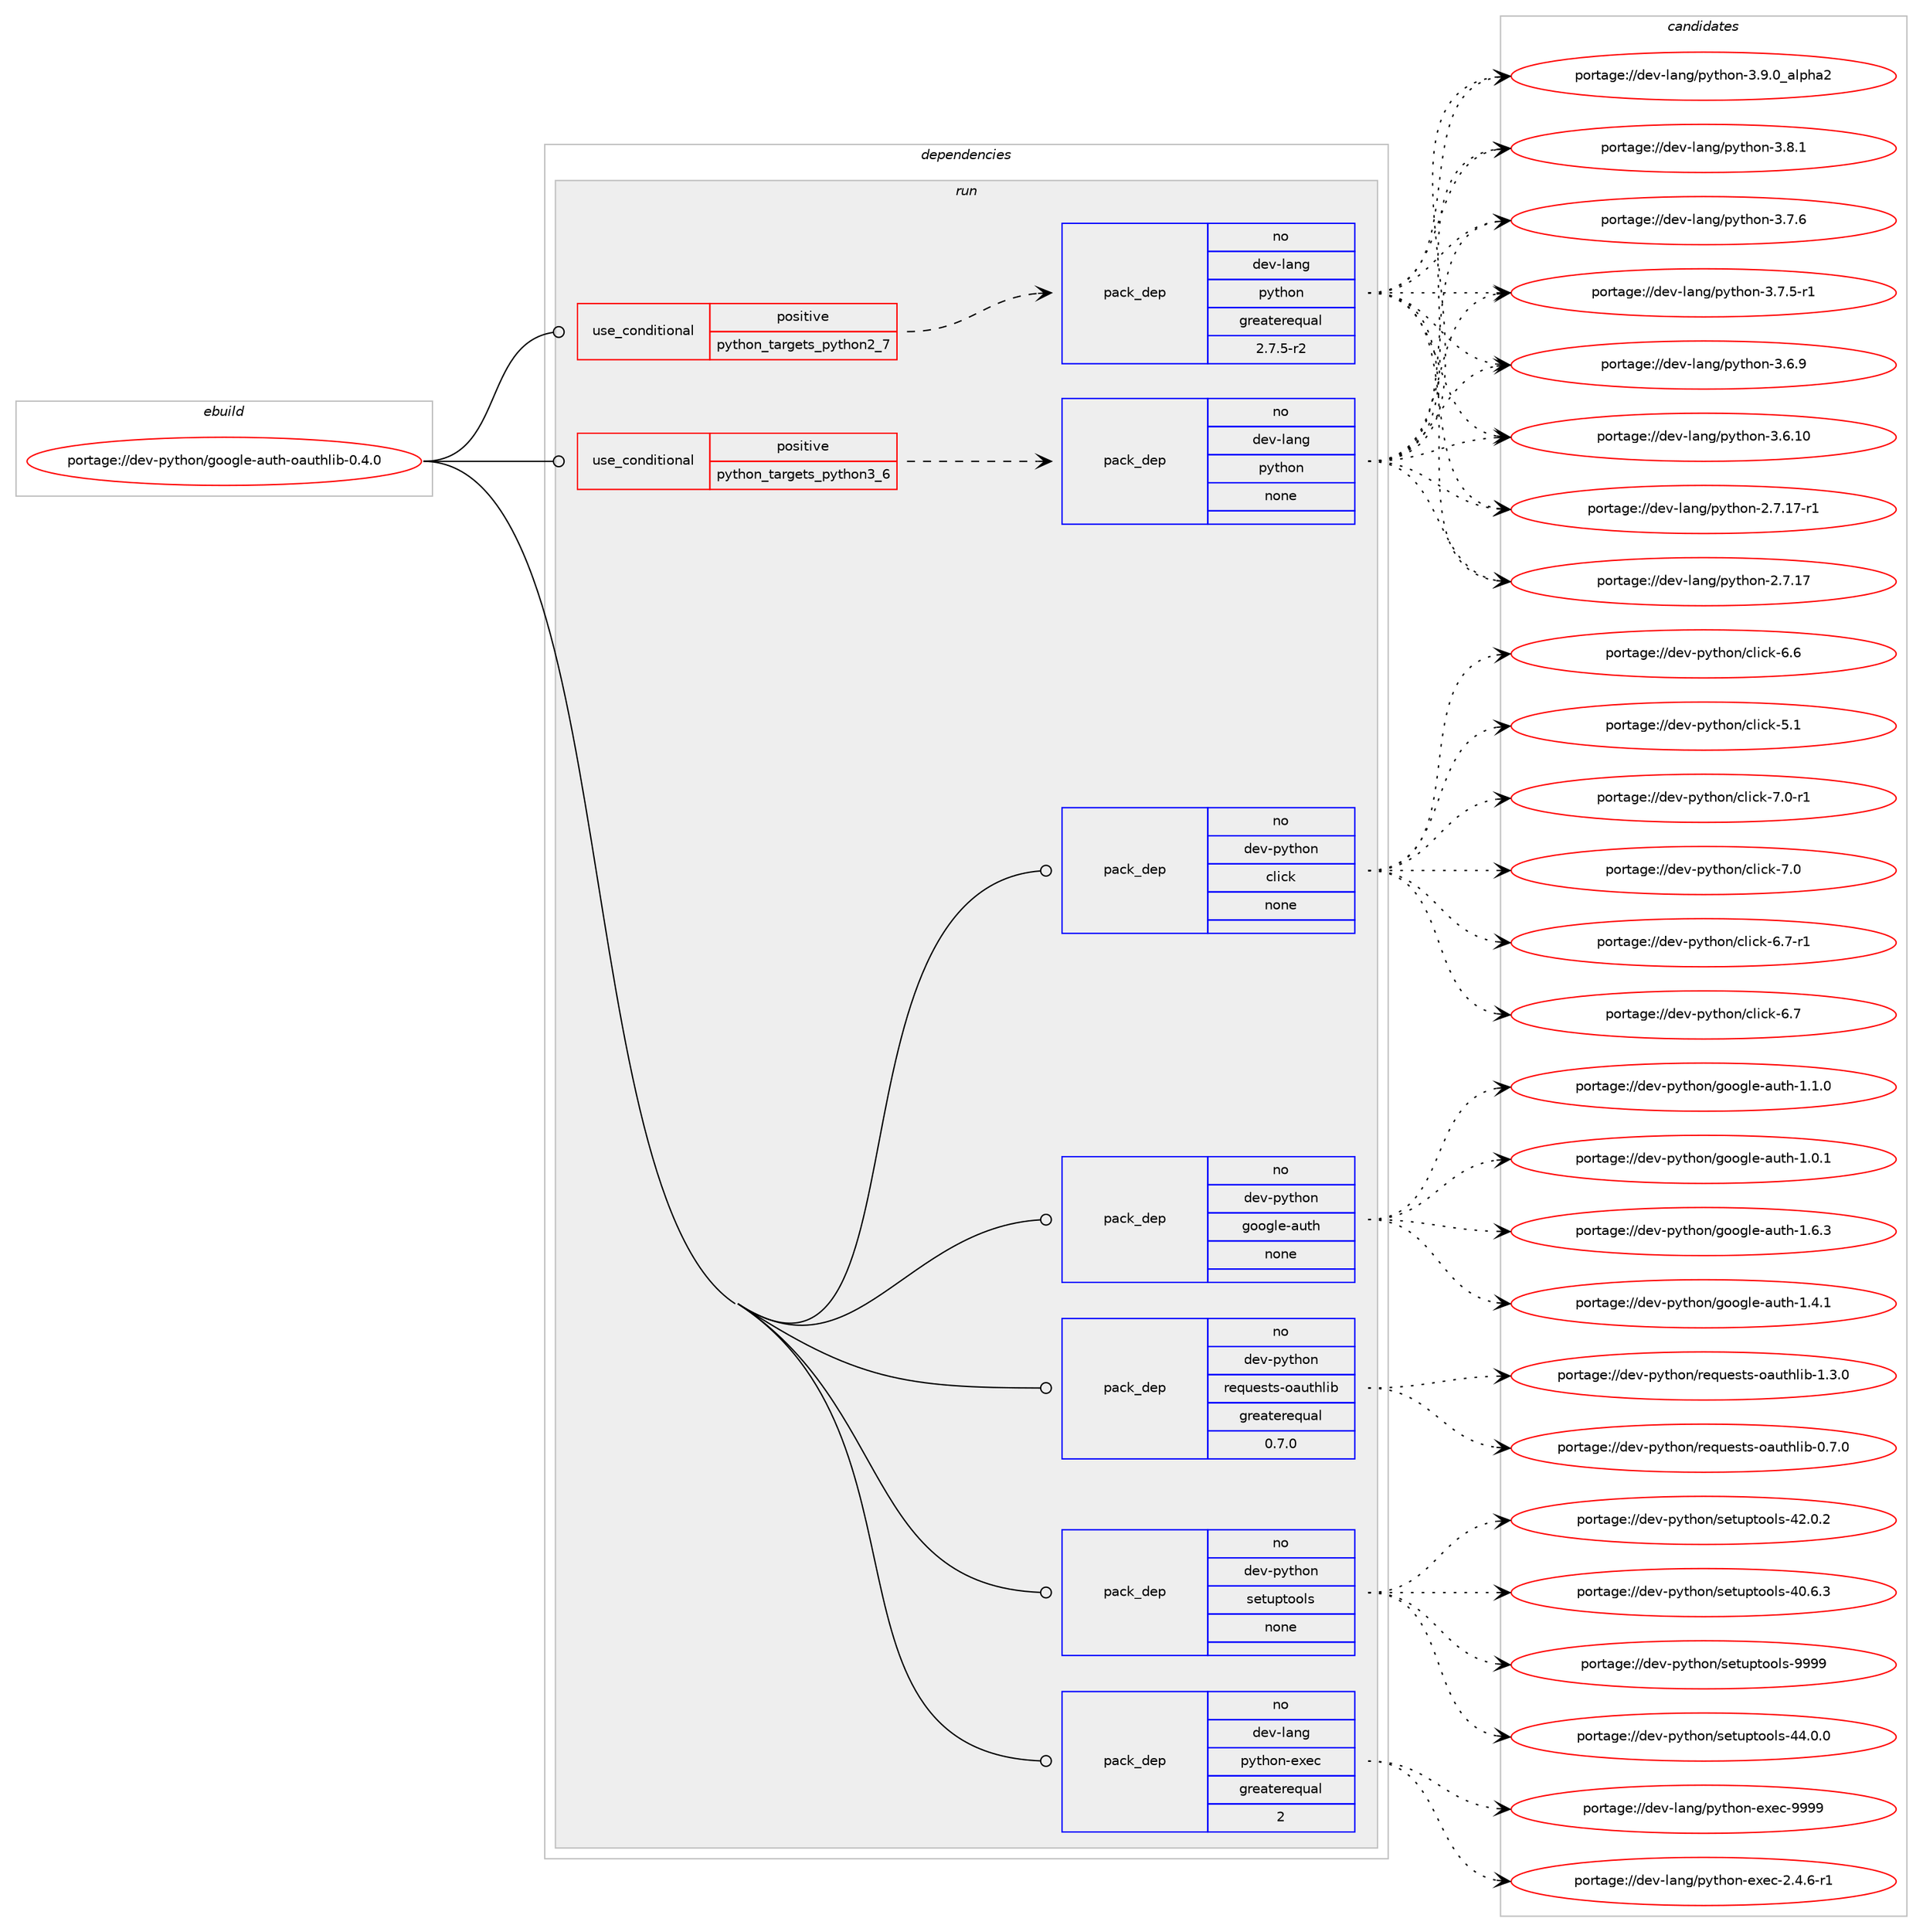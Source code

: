 digraph prolog {

# *************
# Graph options
# *************

newrank=true;
concentrate=true;
compound=true;
graph [rankdir=LR,fontname=Helvetica,fontsize=10,ranksep=1.5];#, ranksep=2.5, nodesep=0.2];
edge  [arrowhead=vee];
node  [fontname=Helvetica,fontsize=10];

# **********
# The ebuild
# **********

subgraph cluster_leftcol {
color=gray;
label=<<i>ebuild</i>>;
id [label="portage://dev-python/google-auth-oauthlib-0.4.0", color=red, width=4, href="../dev-python/google-auth-oauthlib-0.4.0.svg"];
}

# ****************
# The dependencies
# ****************

subgraph cluster_midcol {
color=gray;
label=<<i>dependencies</i>>;
subgraph cluster_compile {
fillcolor="#eeeeee";
style=filled;
label=<<i>compile</i>>;
}
subgraph cluster_compileandrun {
fillcolor="#eeeeee";
style=filled;
label=<<i>compile and run</i>>;
}
subgraph cluster_run {
fillcolor="#eeeeee";
style=filled;
label=<<i>run</i>>;
subgraph cond115200 {
dependency458251 [label=<<TABLE BORDER="0" CELLBORDER="1" CELLSPACING="0" CELLPADDING="4"><TR><TD ROWSPAN="3" CELLPADDING="10">use_conditional</TD></TR><TR><TD>positive</TD></TR><TR><TD>python_targets_python2_7</TD></TR></TABLE>>, shape=none, color=red];
subgraph pack338067 {
dependency458252 [label=<<TABLE BORDER="0" CELLBORDER="1" CELLSPACING="0" CELLPADDING="4" WIDTH="220"><TR><TD ROWSPAN="6" CELLPADDING="30">pack_dep</TD></TR><TR><TD WIDTH="110">no</TD></TR><TR><TD>dev-lang</TD></TR><TR><TD>python</TD></TR><TR><TD>greaterequal</TD></TR><TR><TD>2.7.5-r2</TD></TR></TABLE>>, shape=none, color=blue];
}
dependency458251:e -> dependency458252:w [weight=20,style="dashed",arrowhead="vee"];
}
id:e -> dependency458251:w [weight=20,style="solid",arrowhead="odot"];
subgraph cond115201 {
dependency458253 [label=<<TABLE BORDER="0" CELLBORDER="1" CELLSPACING="0" CELLPADDING="4"><TR><TD ROWSPAN="3" CELLPADDING="10">use_conditional</TD></TR><TR><TD>positive</TD></TR><TR><TD>python_targets_python3_6</TD></TR></TABLE>>, shape=none, color=red];
subgraph pack338068 {
dependency458254 [label=<<TABLE BORDER="0" CELLBORDER="1" CELLSPACING="0" CELLPADDING="4" WIDTH="220"><TR><TD ROWSPAN="6" CELLPADDING="30">pack_dep</TD></TR><TR><TD WIDTH="110">no</TD></TR><TR><TD>dev-lang</TD></TR><TR><TD>python</TD></TR><TR><TD>none</TD></TR><TR><TD></TD></TR></TABLE>>, shape=none, color=blue];
}
dependency458253:e -> dependency458254:w [weight=20,style="dashed",arrowhead="vee"];
}
id:e -> dependency458253:w [weight=20,style="solid",arrowhead="odot"];
subgraph pack338069 {
dependency458255 [label=<<TABLE BORDER="0" CELLBORDER="1" CELLSPACING="0" CELLPADDING="4" WIDTH="220"><TR><TD ROWSPAN="6" CELLPADDING="30">pack_dep</TD></TR><TR><TD WIDTH="110">no</TD></TR><TR><TD>dev-lang</TD></TR><TR><TD>python-exec</TD></TR><TR><TD>greaterequal</TD></TR><TR><TD>2</TD></TR></TABLE>>, shape=none, color=blue];
}
id:e -> dependency458255:w [weight=20,style="solid",arrowhead="odot"];
subgraph pack338070 {
dependency458256 [label=<<TABLE BORDER="0" CELLBORDER="1" CELLSPACING="0" CELLPADDING="4" WIDTH="220"><TR><TD ROWSPAN="6" CELLPADDING="30">pack_dep</TD></TR><TR><TD WIDTH="110">no</TD></TR><TR><TD>dev-python</TD></TR><TR><TD>click</TD></TR><TR><TD>none</TD></TR><TR><TD></TD></TR></TABLE>>, shape=none, color=blue];
}
id:e -> dependency458256:w [weight=20,style="solid",arrowhead="odot"];
subgraph pack338071 {
dependency458257 [label=<<TABLE BORDER="0" CELLBORDER="1" CELLSPACING="0" CELLPADDING="4" WIDTH="220"><TR><TD ROWSPAN="6" CELLPADDING="30">pack_dep</TD></TR><TR><TD WIDTH="110">no</TD></TR><TR><TD>dev-python</TD></TR><TR><TD>google-auth</TD></TR><TR><TD>none</TD></TR><TR><TD></TD></TR></TABLE>>, shape=none, color=blue];
}
id:e -> dependency458257:w [weight=20,style="solid",arrowhead="odot"];
subgraph pack338072 {
dependency458258 [label=<<TABLE BORDER="0" CELLBORDER="1" CELLSPACING="0" CELLPADDING="4" WIDTH="220"><TR><TD ROWSPAN="6" CELLPADDING="30">pack_dep</TD></TR><TR><TD WIDTH="110">no</TD></TR><TR><TD>dev-python</TD></TR><TR><TD>requests-oauthlib</TD></TR><TR><TD>greaterequal</TD></TR><TR><TD>0.7.0</TD></TR></TABLE>>, shape=none, color=blue];
}
id:e -> dependency458258:w [weight=20,style="solid",arrowhead="odot"];
subgraph pack338073 {
dependency458259 [label=<<TABLE BORDER="0" CELLBORDER="1" CELLSPACING="0" CELLPADDING="4" WIDTH="220"><TR><TD ROWSPAN="6" CELLPADDING="30">pack_dep</TD></TR><TR><TD WIDTH="110">no</TD></TR><TR><TD>dev-python</TD></TR><TR><TD>setuptools</TD></TR><TR><TD>none</TD></TR><TR><TD></TD></TR></TABLE>>, shape=none, color=blue];
}
id:e -> dependency458259:w [weight=20,style="solid",arrowhead="odot"];
}
}

# **************
# The candidates
# **************

subgraph cluster_choices {
rank=same;
color=gray;
label=<<i>candidates</i>>;

subgraph choice338067 {
color=black;
nodesep=1;
choice10010111845108971101034711212111610411111045514657464895971081121049750 [label="portage://dev-lang/python-3.9.0_alpha2", color=red, width=4,href="../dev-lang/python-3.9.0_alpha2.svg"];
choice100101118451089711010347112121116104111110455146564649 [label="portage://dev-lang/python-3.8.1", color=red, width=4,href="../dev-lang/python-3.8.1.svg"];
choice100101118451089711010347112121116104111110455146554654 [label="portage://dev-lang/python-3.7.6", color=red, width=4,href="../dev-lang/python-3.7.6.svg"];
choice1001011184510897110103471121211161041111104551465546534511449 [label="portage://dev-lang/python-3.7.5-r1", color=red, width=4,href="../dev-lang/python-3.7.5-r1.svg"];
choice100101118451089711010347112121116104111110455146544657 [label="portage://dev-lang/python-3.6.9", color=red, width=4,href="../dev-lang/python-3.6.9.svg"];
choice10010111845108971101034711212111610411111045514654464948 [label="portage://dev-lang/python-3.6.10", color=red, width=4,href="../dev-lang/python-3.6.10.svg"];
choice100101118451089711010347112121116104111110455046554649554511449 [label="portage://dev-lang/python-2.7.17-r1", color=red, width=4,href="../dev-lang/python-2.7.17-r1.svg"];
choice10010111845108971101034711212111610411111045504655464955 [label="portage://dev-lang/python-2.7.17", color=red, width=4,href="../dev-lang/python-2.7.17.svg"];
dependency458252:e -> choice10010111845108971101034711212111610411111045514657464895971081121049750:w [style=dotted,weight="100"];
dependency458252:e -> choice100101118451089711010347112121116104111110455146564649:w [style=dotted,weight="100"];
dependency458252:e -> choice100101118451089711010347112121116104111110455146554654:w [style=dotted,weight="100"];
dependency458252:e -> choice1001011184510897110103471121211161041111104551465546534511449:w [style=dotted,weight="100"];
dependency458252:e -> choice100101118451089711010347112121116104111110455146544657:w [style=dotted,weight="100"];
dependency458252:e -> choice10010111845108971101034711212111610411111045514654464948:w [style=dotted,weight="100"];
dependency458252:e -> choice100101118451089711010347112121116104111110455046554649554511449:w [style=dotted,weight="100"];
dependency458252:e -> choice10010111845108971101034711212111610411111045504655464955:w [style=dotted,weight="100"];
}
subgraph choice338068 {
color=black;
nodesep=1;
choice10010111845108971101034711212111610411111045514657464895971081121049750 [label="portage://dev-lang/python-3.9.0_alpha2", color=red, width=4,href="../dev-lang/python-3.9.0_alpha2.svg"];
choice100101118451089711010347112121116104111110455146564649 [label="portage://dev-lang/python-3.8.1", color=red, width=4,href="../dev-lang/python-3.8.1.svg"];
choice100101118451089711010347112121116104111110455146554654 [label="portage://dev-lang/python-3.7.6", color=red, width=4,href="../dev-lang/python-3.7.6.svg"];
choice1001011184510897110103471121211161041111104551465546534511449 [label="portage://dev-lang/python-3.7.5-r1", color=red, width=4,href="../dev-lang/python-3.7.5-r1.svg"];
choice100101118451089711010347112121116104111110455146544657 [label="portage://dev-lang/python-3.6.9", color=red, width=4,href="../dev-lang/python-3.6.9.svg"];
choice10010111845108971101034711212111610411111045514654464948 [label="portage://dev-lang/python-3.6.10", color=red, width=4,href="../dev-lang/python-3.6.10.svg"];
choice100101118451089711010347112121116104111110455046554649554511449 [label="portage://dev-lang/python-2.7.17-r1", color=red, width=4,href="../dev-lang/python-2.7.17-r1.svg"];
choice10010111845108971101034711212111610411111045504655464955 [label="portage://dev-lang/python-2.7.17", color=red, width=4,href="../dev-lang/python-2.7.17.svg"];
dependency458254:e -> choice10010111845108971101034711212111610411111045514657464895971081121049750:w [style=dotted,weight="100"];
dependency458254:e -> choice100101118451089711010347112121116104111110455146564649:w [style=dotted,weight="100"];
dependency458254:e -> choice100101118451089711010347112121116104111110455146554654:w [style=dotted,weight="100"];
dependency458254:e -> choice1001011184510897110103471121211161041111104551465546534511449:w [style=dotted,weight="100"];
dependency458254:e -> choice100101118451089711010347112121116104111110455146544657:w [style=dotted,weight="100"];
dependency458254:e -> choice10010111845108971101034711212111610411111045514654464948:w [style=dotted,weight="100"];
dependency458254:e -> choice100101118451089711010347112121116104111110455046554649554511449:w [style=dotted,weight="100"];
dependency458254:e -> choice10010111845108971101034711212111610411111045504655464955:w [style=dotted,weight="100"];
}
subgraph choice338069 {
color=black;
nodesep=1;
choice10010111845108971101034711212111610411111045101120101994557575757 [label="portage://dev-lang/python-exec-9999", color=red, width=4,href="../dev-lang/python-exec-9999.svg"];
choice10010111845108971101034711212111610411111045101120101994550465246544511449 [label="portage://dev-lang/python-exec-2.4.6-r1", color=red, width=4,href="../dev-lang/python-exec-2.4.6-r1.svg"];
dependency458255:e -> choice10010111845108971101034711212111610411111045101120101994557575757:w [style=dotted,weight="100"];
dependency458255:e -> choice10010111845108971101034711212111610411111045101120101994550465246544511449:w [style=dotted,weight="100"];
}
subgraph choice338070 {
color=black;
nodesep=1;
choice10010111845112121116104111110479910810599107455546484511449 [label="portage://dev-python/click-7.0-r1", color=red, width=4,href="../dev-python/click-7.0-r1.svg"];
choice1001011184511212111610411111047991081059910745554648 [label="portage://dev-python/click-7.0", color=red, width=4,href="../dev-python/click-7.0.svg"];
choice10010111845112121116104111110479910810599107455446554511449 [label="portage://dev-python/click-6.7-r1", color=red, width=4,href="../dev-python/click-6.7-r1.svg"];
choice1001011184511212111610411111047991081059910745544655 [label="portage://dev-python/click-6.7", color=red, width=4,href="../dev-python/click-6.7.svg"];
choice1001011184511212111610411111047991081059910745544654 [label="portage://dev-python/click-6.6", color=red, width=4,href="../dev-python/click-6.6.svg"];
choice1001011184511212111610411111047991081059910745534649 [label="portage://dev-python/click-5.1", color=red, width=4,href="../dev-python/click-5.1.svg"];
dependency458256:e -> choice10010111845112121116104111110479910810599107455546484511449:w [style=dotted,weight="100"];
dependency458256:e -> choice1001011184511212111610411111047991081059910745554648:w [style=dotted,weight="100"];
dependency458256:e -> choice10010111845112121116104111110479910810599107455446554511449:w [style=dotted,weight="100"];
dependency458256:e -> choice1001011184511212111610411111047991081059910745544655:w [style=dotted,weight="100"];
dependency458256:e -> choice1001011184511212111610411111047991081059910745544654:w [style=dotted,weight="100"];
dependency458256:e -> choice1001011184511212111610411111047991081059910745534649:w [style=dotted,weight="100"];
}
subgraph choice338071 {
color=black;
nodesep=1;
choice10010111845112121116104111110471031111111031081014597117116104454946544651 [label="portage://dev-python/google-auth-1.6.3", color=red, width=4,href="../dev-python/google-auth-1.6.3.svg"];
choice10010111845112121116104111110471031111111031081014597117116104454946524649 [label="portage://dev-python/google-auth-1.4.1", color=red, width=4,href="../dev-python/google-auth-1.4.1.svg"];
choice10010111845112121116104111110471031111111031081014597117116104454946494648 [label="portage://dev-python/google-auth-1.1.0", color=red, width=4,href="../dev-python/google-auth-1.1.0.svg"];
choice10010111845112121116104111110471031111111031081014597117116104454946484649 [label="portage://dev-python/google-auth-1.0.1", color=red, width=4,href="../dev-python/google-auth-1.0.1.svg"];
dependency458257:e -> choice10010111845112121116104111110471031111111031081014597117116104454946544651:w [style=dotted,weight="100"];
dependency458257:e -> choice10010111845112121116104111110471031111111031081014597117116104454946524649:w [style=dotted,weight="100"];
dependency458257:e -> choice10010111845112121116104111110471031111111031081014597117116104454946494648:w [style=dotted,weight="100"];
dependency458257:e -> choice10010111845112121116104111110471031111111031081014597117116104454946484649:w [style=dotted,weight="100"];
}
subgraph choice338072 {
color=black;
nodesep=1;
choice1001011184511212111610411111047114101113117101115116115451119711711610410810598454946514648 [label="portage://dev-python/requests-oauthlib-1.3.0", color=red, width=4,href="../dev-python/requests-oauthlib-1.3.0.svg"];
choice1001011184511212111610411111047114101113117101115116115451119711711610410810598454846554648 [label="portage://dev-python/requests-oauthlib-0.7.0", color=red, width=4,href="../dev-python/requests-oauthlib-0.7.0.svg"];
dependency458258:e -> choice1001011184511212111610411111047114101113117101115116115451119711711610410810598454946514648:w [style=dotted,weight="100"];
dependency458258:e -> choice1001011184511212111610411111047114101113117101115116115451119711711610410810598454846554648:w [style=dotted,weight="100"];
}
subgraph choice338073 {
color=black;
nodesep=1;
choice10010111845112121116104111110471151011161171121161111111081154557575757 [label="portage://dev-python/setuptools-9999", color=red, width=4,href="../dev-python/setuptools-9999.svg"];
choice100101118451121211161041111104711510111611711211611111110811545525246484648 [label="portage://dev-python/setuptools-44.0.0", color=red, width=4,href="../dev-python/setuptools-44.0.0.svg"];
choice100101118451121211161041111104711510111611711211611111110811545525046484650 [label="portage://dev-python/setuptools-42.0.2", color=red, width=4,href="../dev-python/setuptools-42.0.2.svg"];
choice100101118451121211161041111104711510111611711211611111110811545524846544651 [label="portage://dev-python/setuptools-40.6.3", color=red, width=4,href="../dev-python/setuptools-40.6.3.svg"];
dependency458259:e -> choice10010111845112121116104111110471151011161171121161111111081154557575757:w [style=dotted,weight="100"];
dependency458259:e -> choice100101118451121211161041111104711510111611711211611111110811545525246484648:w [style=dotted,weight="100"];
dependency458259:e -> choice100101118451121211161041111104711510111611711211611111110811545525046484650:w [style=dotted,weight="100"];
dependency458259:e -> choice100101118451121211161041111104711510111611711211611111110811545524846544651:w [style=dotted,weight="100"];
}
}

}
